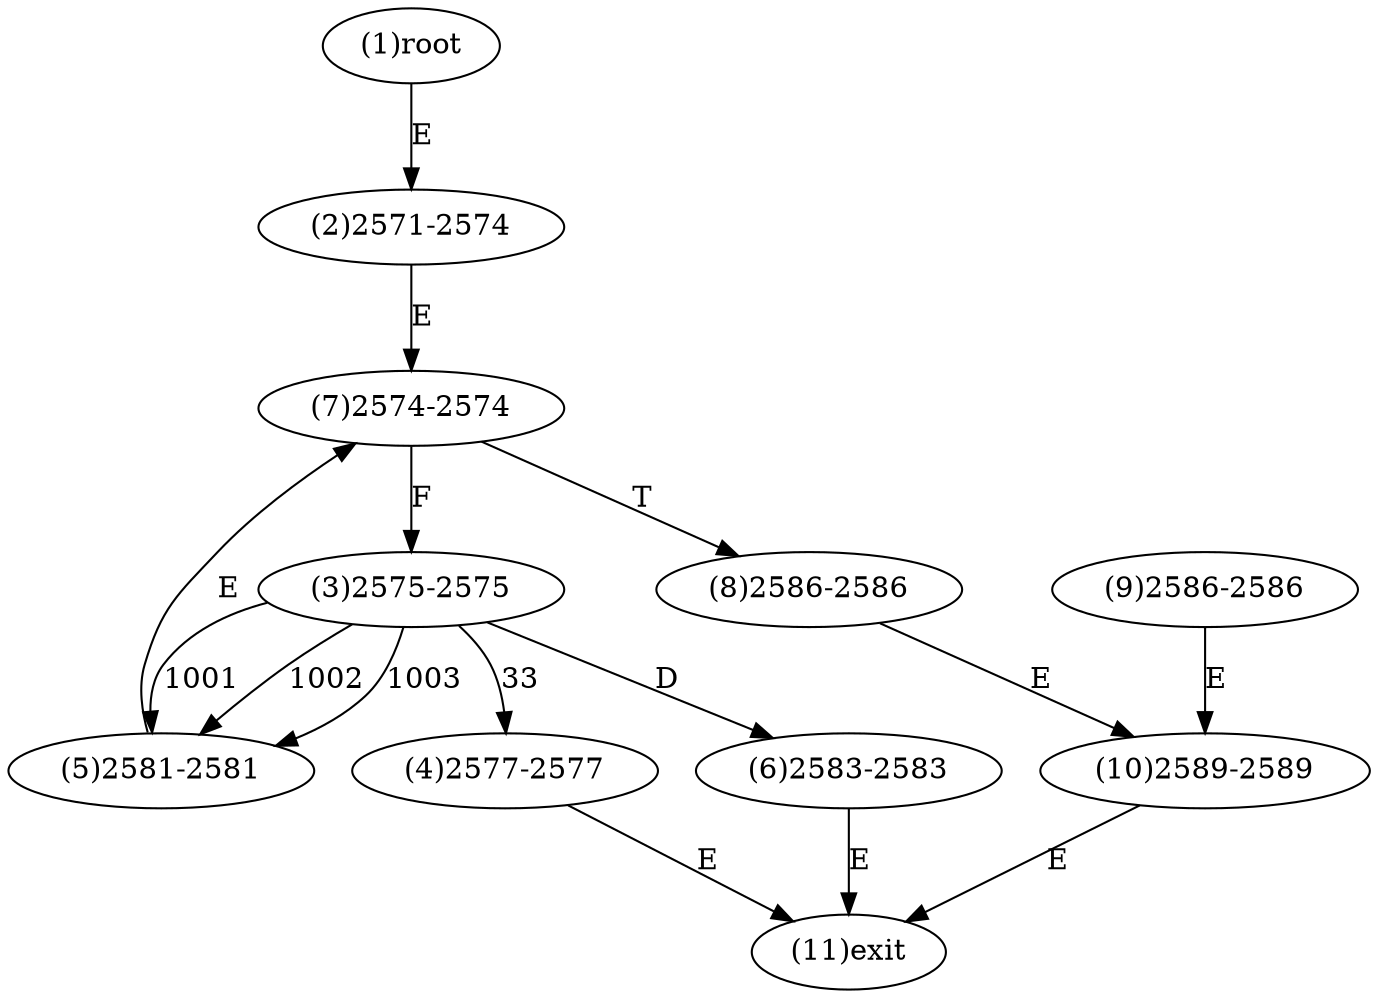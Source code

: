 digraph "" { 
1[ label="(1)root"];
2[ label="(2)2571-2574"];
3[ label="(3)2575-2575"];
4[ label="(4)2577-2577"];
5[ label="(5)2581-2581"];
6[ label="(6)2583-2583"];
7[ label="(7)2574-2574"];
8[ label="(8)2586-2586"];
9[ label="(9)2586-2586"];
10[ label="(10)2589-2589"];
11[ label="(11)exit"];
1->2[ label="E"];
2->7[ label="E"];
3->4[ label="33"];
3->5[ label="1001"];
3->5[ label="1002"];
3->5[ label="1003"];
3->6[ label="D"];
4->11[ label="E"];
5->7[ label="E"];
6->11[ label="E"];
7->3[ label="F"];
7->8[ label="T"];
8->10[ label="E"];
9->10[ label="E"];
10->11[ label="E"];
}